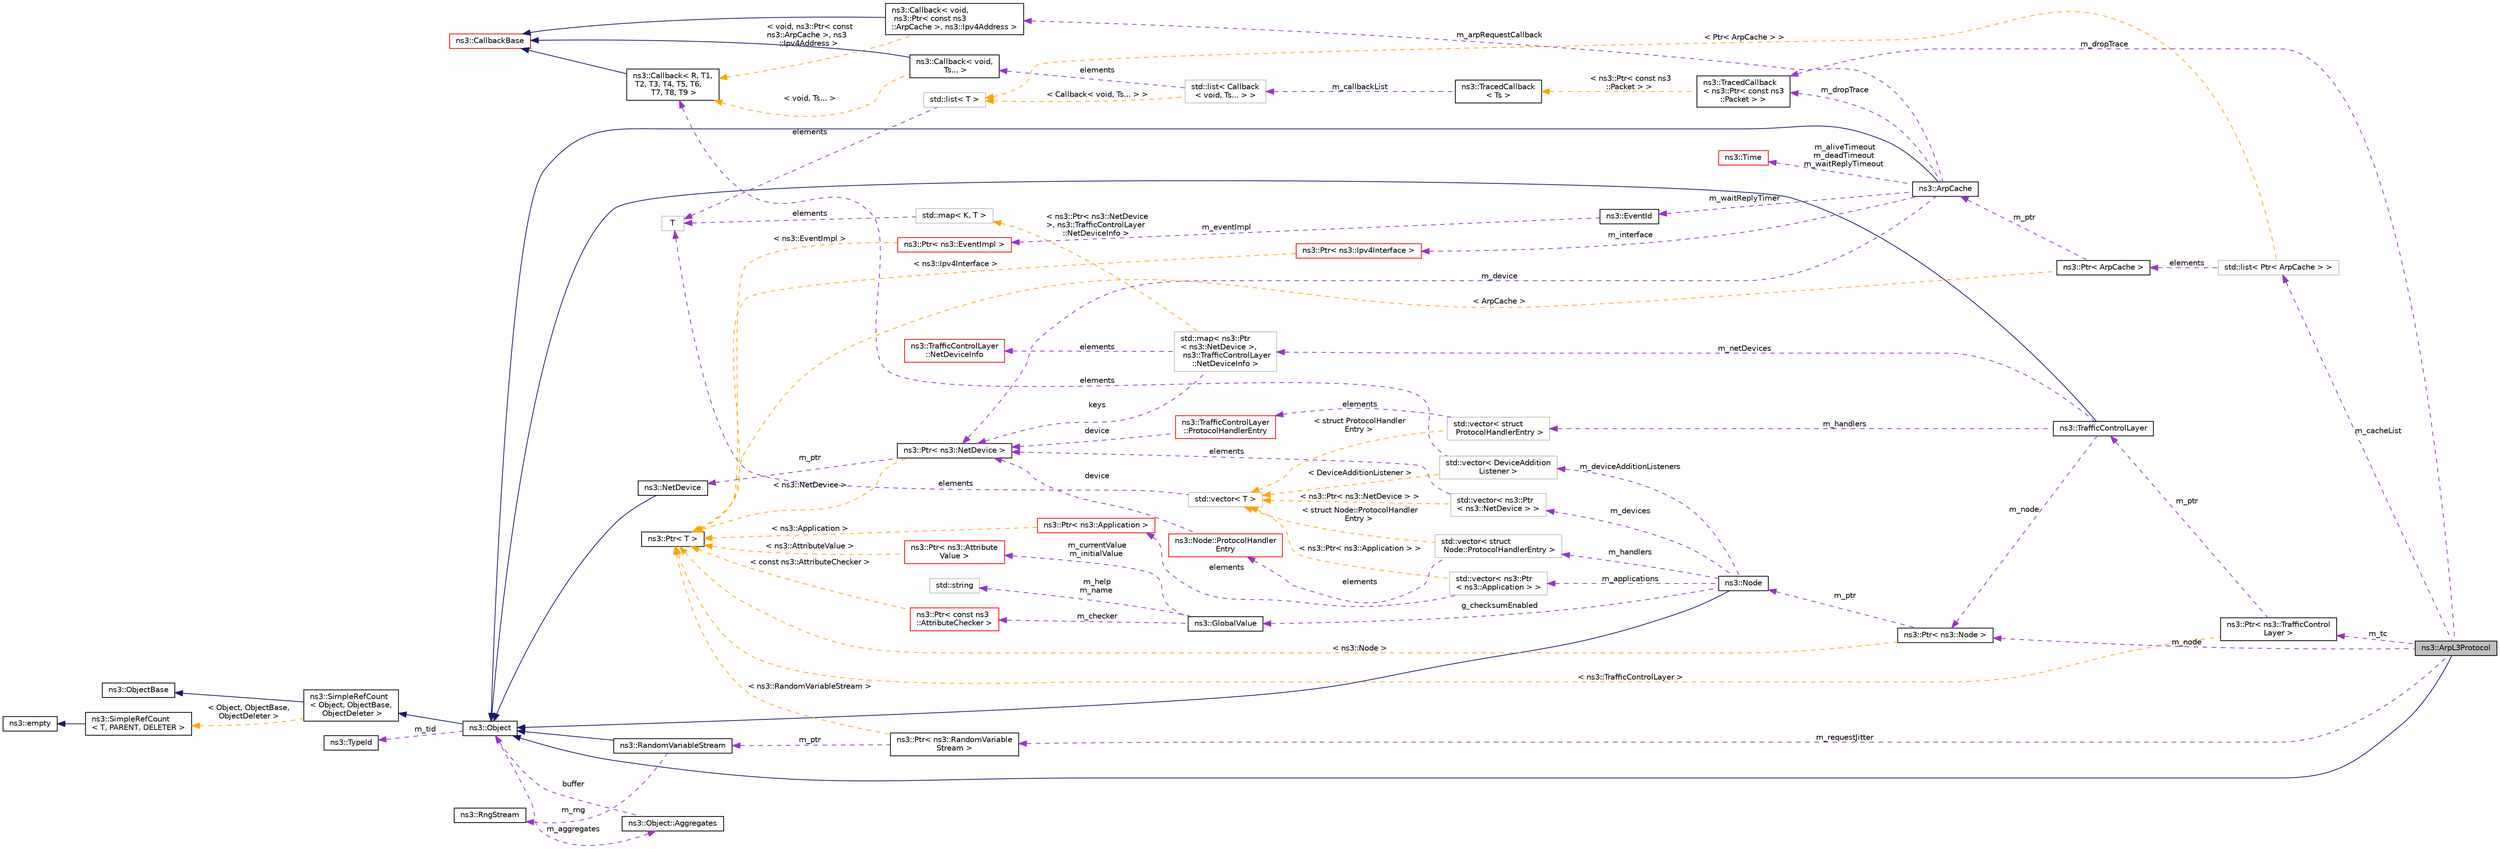 digraph "ns3::ArpL3Protocol"
{
 // LATEX_PDF_SIZE
  edge [fontname="Helvetica",fontsize="10",labelfontname="Helvetica",labelfontsize="10"];
  node [fontname="Helvetica",fontsize="10",shape=record];
  rankdir="LR";
  Node1 [label="ns3::ArpL3Protocol",height=0.2,width=0.4,color="black", fillcolor="grey75", style="filled", fontcolor="black",tooltip="An implementation of the ARP protocol."];
  Node2 -> Node1 [dir="back",color="midnightblue",fontsize="10",style="solid",fontname="Helvetica"];
  Node2 [label="ns3::Object",height=0.2,width=0.4,color="black", fillcolor="white", style="filled",URL="$classns3_1_1_object.html",tooltip="A base class which provides memory management and object aggregation."];
  Node3 -> Node2 [dir="back",color="midnightblue",fontsize="10",style="solid",fontname="Helvetica"];
  Node3 [label="ns3::SimpleRefCount\l\< Object, ObjectBase,\l ObjectDeleter \>",height=0.2,width=0.4,color="black", fillcolor="white", style="filled",URL="$classns3_1_1_simple_ref_count.html",tooltip=" "];
  Node4 -> Node3 [dir="back",color="midnightblue",fontsize="10",style="solid",fontname="Helvetica"];
  Node4 [label="ns3::ObjectBase",height=0.2,width=0.4,color="black", fillcolor="white", style="filled",URL="$classns3_1_1_object_base.html",tooltip="Anchor the ns-3 type and attribute system."];
  Node5 -> Node3 [dir="back",color="orange",fontsize="10",style="dashed",label=" \< Object, ObjectBase,\l ObjectDeleter \>" ,fontname="Helvetica"];
  Node5 [label="ns3::SimpleRefCount\l\< T, PARENT, DELETER \>",height=0.2,width=0.4,color="black", fillcolor="white", style="filled",URL="$classns3_1_1_simple_ref_count.html",tooltip="A template-based reference counting class."];
  Node6 -> Node5 [dir="back",color="midnightblue",fontsize="10",style="solid",fontname="Helvetica"];
  Node6 [label="ns3::empty",height=0.2,width=0.4,color="black", fillcolor="white", style="filled",URL="$classns3_1_1empty.html",tooltip="make Callback use a separate empty type"];
  Node7 -> Node2 [dir="back",color="darkorchid3",fontsize="10",style="dashed",label=" m_tid" ,fontname="Helvetica"];
  Node7 [label="ns3::TypeId",height=0.2,width=0.4,color="black", fillcolor="white", style="filled",URL="$classns3_1_1_type_id.html",tooltip="a unique identifier for an interface."];
  Node8 -> Node2 [dir="back",color="darkorchid3",fontsize="10",style="dashed",label=" m_aggregates" ,fontname="Helvetica"];
  Node8 [label="ns3::Object::Aggregates",height=0.2,width=0.4,color="black", fillcolor="white", style="filled",URL="$structns3_1_1_object_1_1_aggregates.html",tooltip="The list of Objects aggregated to this one."];
  Node2 -> Node8 [dir="back",color="darkorchid3",fontsize="10",style="dashed",label=" buffer" ,fontname="Helvetica"];
  Node9 -> Node1 [dir="back",color="darkorchid3",fontsize="10",style="dashed",label=" m_dropTrace" ,fontname="Helvetica"];
  Node9 [label="ns3::TracedCallback\l\< ns3::Ptr\< const ns3\l::Packet \> \>",height=0.2,width=0.4,color="black", fillcolor="white", style="filled",URL="$classns3_1_1_traced_callback.html",tooltip=" "];
  Node10 -> Node9 [dir="back",color="orange",fontsize="10",style="dashed",label=" \< ns3::Ptr\< const ns3\l::Packet \> \>" ,fontname="Helvetica"];
  Node10 [label="ns3::TracedCallback\l\< Ts \>",height=0.2,width=0.4,color="black", fillcolor="white", style="filled",URL="$classns3_1_1_traced_callback.html",tooltip="Forward calls to a chain of Callback."];
  Node11 -> Node10 [dir="back",color="darkorchid3",fontsize="10",style="dashed",label=" m_callbackList" ,fontname="Helvetica"];
  Node11 [label="std::list\< Callback\l\< void, Ts... \> \>",height=0.2,width=0.4,color="grey75", fillcolor="white", style="filled",tooltip=" "];
  Node12 -> Node11 [dir="back",color="darkorchid3",fontsize="10",style="dashed",label=" elements" ,fontname="Helvetica"];
  Node12 [label="ns3::Callback\< void,\l Ts... \>",height=0.2,width=0.4,color="black", fillcolor="white", style="filled",URL="$classns3_1_1_callback.html",tooltip=" "];
  Node13 -> Node12 [dir="back",color="midnightblue",fontsize="10",style="solid",fontname="Helvetica"];
  Node13 [label="ns3::CallbackBase",height=0.2,width=0.4,color="red", fillcolor="white", style="filled",URL="$classns3_1_1_callback_base.html",tooltip="Base class for Callback class."];
  Node18 -> Node12 [dir="back",color="orange",fontsize="10",style="dashed",label=" \< void, Ts... \>" ,fontname="Helvetica"];
  Node18 [label="ns3::Callback\< R, T1,\l T2, T3, T4, T5, T6,\l T7, T8, T9 \>",height=0.2,width=0.4,color="black", fillcolor="white", style="filled",URL="$classns3_1_1_callback.html",tooltip="Callback template class."];
  Node13 -> Node18 [dir="back",color="midnightblue",fontsize="10",style="solid",fontname="Helvetica"];
  Node19 -> Node11 [dir="back",color="orange",fontsize="10",style="dashed",label=" \< Callback\< void, Ts... \> \>" ,fontname="Helvetica"];
  Node19 [label="std::list\< T \>",height=0.2,width=0.4,color="grey75", fillcolor="white", style="filled",tooltip=" "];
  Node20 -> Node19 [dir="back",color="darkorchid3",fontsize="10",style="dashed",label=" elements" ,fontname="Helvetica"];
  Node20 [label="T",height=0.2,width=0.4,color="grey75", fillcolor="white", style="filled",tooltip=" "];
  Node21 -> Node1 [dir="back",color="darkorchid3",fontsize="10",style="dashed",label=" m_cacheList" ,fontname="Helvetica"];
  Node21 [label="std::list\< Ptr\< ArpCache \> \>",height=0.2,width=0.4,color="grey75", fillcolor="white", style="filled",tooltip=" "];
  Node22 -> Node21 [dir="back",color="darkorchid3",fontsize="10",style="dashed",label=" elements" ,fontname="Helvetica"];
  Node22 [label="ns3::Ptr\< ArpCache \>",height=0.2,width=0.4,color="black", fillcolor="white", style="filled",URL="$classns3_1_1_ptr.html",tooltip=" "];
  Node23 -> Node22 [dir="back",color="darkorchid3",fontsize="10",style="dashed",label=" m_ptr" ,fontname="Helvetica"];
  Node23 [label="ns3::ArpCache",height=0.2,width=0.4,color="black", fillcolor="white", style="filled",URL="$classns3_1_1_arp_cache.html",tooltip="An ARP cache."];
  Node2 -> Node23 [dir="back",color="midnightblue",fontsize="10",style="solid",fontname="Helvetica"];
  Node9 -> Node23 [dir="back",color="darkorchid3",fontsize="10",style="dashed",label=" m_dropTrace" ,fontname="Helvetica"];
  Node24 -> Node23 [dir="back",color="darkorchid3",fontsize="10",style="dashed",label=" m_waitReplyTimer" ,fontname="Helvetica"];
  Node24 [label="ns3::EventId",height=0.2,width=0.4,color="black", fillcolor="white", style="filled",URL="$classns3_1_1_event_id.html",tooltip="An identifier for simulation events."];
  Node25 -> Node24 [dir="back",color="darkorchid3",fontsize="10",style="dashed",label=" m_eventImpl" ,fontname="Helvetica"];
  Node25 [label="ns3::Ptr\< ns3::EventImpl \>",height=0.2,width=0.4,color="red", fillcolor="white", style="filled",URL="$classns3_1_1_ptr.html",tooltip=" "];
  Node17 -> Node25 [dir="back",color="orange",fontsize="10",style="dashed",label=" \< ns3::EventImpl \>" ,fontname="Helvetica"];
  Node17 [label="ns3::Ptr\< T \>",height=0.2,width=0.4,color="black", fillcolor="white", style="filled",URL="$classns3_1_1_ptr.html",tooltip="Smart pointer class similar to boost::intrusive_ptr."];
  Node28 -> Node23 [dir="back",color="darkorchid3",fontsize="10",style="dashed",label=" m_device" ,fontname="Helvetica"];
  Node28 [label="ns3::Ptr\< ns3::NetDevice \>",height=0.2,width=0.4,color="black", fillcolor="white", style="filled",URL="$classns3_1_1_ptr.html",tooltip=" "];
  Node29 -> Node28 [dir="back",color="darkorchid3",fontsize="10",style="dashed",label=" m_ptr" ,fontname="Helvetica"];
  Node29 [label="ns3::NetDevice",height=0.2,width=0.4,color="black", fillcolor="white", style="filled",URL="$classns3_1_1_net_device.html",tooltip="Network layer to device interface."];
  Node2 -> Node29 [dir="back",color="midnightblue",fontsize="10",style="solid",fontname="Helvetica"];
  Node17 -> Node28 [dir="back",color="orange",fontsize="10",style="dashed",label=" \< ns3::NetDevice \>" ,fontname="Helvetica"];
  Node30 -> Node23 [dir="back",color="darkorchid3",fontsize="10",style="dashed",label=" m_aliveTimeout\nm_deadTimeout\nm_waitReplyTimeout" ,fontname="Helvetica"];
  Node30 [label="ns3::Time",height=0.2,width=0.4,color="red", fillcolor="white", style="filled",URL="$classns3_1_1_time.html",tooltip="Simulation virtual time values and global simulation resolution."];
  Node33 -> Node23 [dir="back",color="darkorchid3",fontsize="10",style="dashed",label=" m_interface" ,fontname="Helvetica"];
  Node33 [label="ns3::Ptr\< ns3::Ipv4Interface \>",height=0.2,width=0.4,color="red", fillcolor="white", style="filled",URL="$classns3_1_1_ptr.html",tooltip=" "];
  Node17 -> Node33 [dir="back",color="orange",fontsize="10",style="dashed",label=" \< ns3::Ipv4Interface \>" ,fontname="Helvetica"];
  Node124 -> Node23 [dir="back",color="darkorchid3",fontsize="10",style="dashed",label=" m_arpRequestCallback" ,fontname="Helvetica"];
  Node124 [label="ns3::Callback\< void,\l ns3::Ptr\< const ns3\l::ArpCache \>, ns3::Ipv4Address \>",height=0.2,width=0.4,color="black", fillcolor="white", style="filled",URL="$classns3_1_1_callback.html",tooltip=" "];
  Node13 -> Node124 [dir="back",color="midnightblue",fontsize="10",style="solid",fontname="Helvetica"];
  Node18 -> Node124 [dir="back",color="orange",fontsize="10",style="dashed",label=" \< void, ns3::Ptr\< const\l ns3::ArpCache \>, ns3\l::Ipv4Address \>" ,fontname="Helvetica"];
  Node17 -> Node22 [dir="back",color="orange",fontsize="10",style="dashed",label=" \< ArpCache \>" ,fontname="Helvetica"];
  Node19 -> Node21 [dir="back",color="orange",fontsize="10",style="dashed",label=" \< Ptr\< ArpCache \> \>" ,fontname="Helvetica"];
  Node36 -> Node1 [dir="back",color="darkorchid3",fontsize="10",style="dashed",label=" m_node" ,fontname="Helvetica"];
  Node36 [label="ns3::Ptr\< ns3::Node \>",height=0.2,width=0.4,color="black", fillcolor="white", style="filled",URL="$classns3_1_1_ptr.html",tooltip=" "];
  Node37 -> Node36 [dir="back",color="darkorchid3",fontsize="10",style="dashed",label=" m_ptr" ,fontname="Helvetica"];
  Node37 [label="ns3::Node",height=0.2,width=0.4,color="black", fillcolor="white", style="filled",URL="$classns3_1_1_node.html",tooltip="A network Node."];
  Node2 -> Node37 [dir="back",color="midnightblue",fontsize="10",style="solid",fontname="Helvetica"];
  Node38 -> Node37 [dir="back",color="darkorchid3",fontsize="10",style="dashed",label=" m_applications" ,fontname="Helvetica"];
  Node38 [label="std::vector\< ns3::Ptr\l\< ns3::Application \> \>",height=0.2,width=0.4,color="grey75", fillcolor="white", style="filled",tooltip=" "];
  Node39 -> Node38 [dir="back",color="darkorchid3",fontsize="10",style="dashed",label=" elements" ,fontname="Helvetica"];
  Node39 [label="ns3::Ptr\< ns3::Application \>",height=0.2,width=0.4,color="red", fillcolor="white", style="filled",URL="$classns3_1_1_ptr.html",tooltip=" "];
  Node17 -> Node39 [dir="back",color="orange",fontsize="10",style="dashed",label=" \< ns3::Application \>" ,fontname="Helvetica"];
  Node41 -> Node38 [dir="back",color="orange",fontsize="10",style="dashed",label=" \< ns3::Ptr\< ns3::Application \> \>" ,fontname="Helvetica"];
  Node41 [label="std::vector\< T \>",height=0.2,width=0.4,color="grey75", fillcolor="white", style="filled",tooltip=" "];
  Node20 -> Node41 [dir="back",color="darkorchid3",fontsize="10",style="dashed",label=" elements" ,fontname="Helvetica"];
  Node42 -> Node37 [dir="back",color="darkorchid3",fontsize="10",style="dashed",label=" m_devices" ,fontname="Helvetica"];
  Node42 [label="std::vector\< ns3::Ptr\l\< ns3::NetDevice \> \>",height=0.2,width=0.4,color="grey75", fillcolor="white", style="filled",tooltip=" "];
  Node28 -> Node42 [dir="back",color="darkorchid3",fontsize="10",style="dashed",label=" elements" ,fontname="Helvetica"];
  Node41 -> Node42 [dir="back",color="orange",fontsize="10",style="dashed",label=" \< ns3::Ptr\< ns3::NetDevice \> \>" ,fontname="Helvetica"];
  Node43 -> Node37 [dir="back",color="darkorchid3",fontsize="10",style="dashed",label=" g_checksumEnabled" ,fontname="Helvetica"];
  Node43 [label="ns3::GlobalValue",height=0.2,width=0.4,color="black", fillcolor="white", style="filled",URL="$classns3_1_1_global_value.html",tooltip="Hold a so-called 'global value'."];
  Node44 -> Node43 [dir="back",color="darkorchid3",fontsize="10",style="dashed",label=" m_currentValue\nm_initialValue" ,fontname="Helvetica"];
  Node44 [label="ns3::Ptr\< ns3::Attribute\lValue \>",height=0.2,width=0.4,color="red", fillcolor="white", style="filled",URL="$classns3_1_1_ptr.html",tooltip=" "];
  Node17 -> Node44 [dir="back",color="orange",fontsize="10",style="dashed",label=" \< ns3::AttributeValue \>" ,fontname="Helvetica"];
  Node47 -> Node43 [dir="back",color="darkorchid3",fontsize="10",style="dashed",label=" m_help\nm_name" ,fontname="Helvetica"];
  Node47 [label="std::string",height=0.2,width=0.4,color="grey75", fillcolor="white", style="filled",tooltip=" "];
  Node49 -> Node43 [dir="back",color="darkorchid3",fontsize="10",style="dashed",label=" m_checker" ,fontname="Helvetica"];
  Node49 [label="ns3::Ptr\< const ns3\l::AttributeChecker \>",height=0.2,width=0.4,color="red", fillcolor="white", style="filled",URL="$classns3_1_1_ptr.html",tooltip=" "];
  Node17 -> Node49 [dir="back",color="orange",fontsize="10",style="dashed",label=" \< const ns3::AttributeChecker \>" ,fontname="Helvetica"];
  Node52 -> Node37 [dir="back",color="darkorchid3",fontsize="10",style="dashed",label=" m_handlers" ,fontname="Helvetica"];
  Node52 [label="std::vector\< struct\l Node::ProtocolHandlerEntry \>",height=0.2,width=0.4,color="grey75", fillcolor="white", style="filled",tooltip=" "];
  Node53 -> Node52 [dir="back",color="darkorchid3",fontsize="10",style="dashed",label=" elements" ,fontname="Helvetica"];
  Node53 [label="ns3::Node::ProtocolHandler\lEntry",height=0.2,width=0.4,color="red", fillcolor="white", style="filled",URL="$structns3_1_1_node_1_1_protocol_handler_entry.html",tooltip="Protocol handler entry."];
  Node28 -> Node53 [dir="back",color="darkorchid3",fontsize="10",style="dashed",label=" device" ,fontname="Helvetica"];
  Node41 -> Node52 [dir="back",color="orange",fontsize="10",style="dashed",label=" \< struct Node::ProtocolHandler\lEntry \>" ,fontname="Helvetica"];
  Node55 -> Node37 [dir="back",color="darkorchid3",fontsize="10",style="dashed",label=" m_deviceAdditionListeners" ,fontname="Helvetica"];
  Node55 [label="std::vector\< DeviceAddition\lListener \>",height=0.2,width=0.4,color="grey75", fillcolor="white", style="filled",tooltip=" "];
  Node18 -> Node55 [dir="back",color="darkorchid3",fontsize="10",style="dashed",label=" elements" ,fontname="Helvetica"];
  Node41 -> Node55 [dir="back",color="orange",fontsize="10",style="dashed",label=" \< DeviceAdditionListener \>" ,fontname="Helvetica"];
  Node17 -> Node36 [dir="back",color="orange",fontsize="10",style="dashed",label=" \< ns3::Node \>" ,fontname="Helvetica"];
  Node56 -> Node1 [dir="back",color="darkorchid3",fontsize="10",style="dashed",label=" m_tc" ,fontname="Helvetica"];
  Node56 [label="ns3::Ptr\< ns3::TrafficControl\lLayer \>",height=0.2,width=0.4,color="black", fillcolor="white", style="filled",URL="$classns3_1_1_ptr.html",tooltip=" "];
  Node57 -> Node56 [dir="back",color="darkorchid3",fontsize="10",style="dashed",label=" m_ptr" ,fontname="Helvetica"];
  Node57 [label="ns3::TrafficControlLayer",height=0.2,width=0.4,color="black", fillcolor="white", style="filled",URL="$classns3_1_1_traffic_control_layer.html",tooltip="Introspection did not find any typical Config paths."];
  Node2 -> Node57 [dir="back",color="midnightblue",fontsize="10",style="solid",fontname="Helvetica"];
  Node58 -> Node57 [dir="back",color="darkorchid3",fontsize="10",style="dashed",label=" m_netDevices" ,fontname="Helvetica"];
  Node58 [label="std::map\< ns3::Ptr\l\< ns3::NetDevice \>,\l ns3::TrafficControlLayer\l::NetDeviceInfo \>",height=0.2,width=0.4,color="grey75", fillcolor="white", style="filled",tooltip=" "];
  Node28 -> Node58 [dir="back",color="darkorchid3",fontsize="10",style="dashed",label=" keys" ,fontname="Helvetica"];
  Node59 -> Node58 [dir="back",color="darkorchid3",fontsize="10",style="dashed",label=" elements" ,fontname="Helvetica"];
  Node59 [label="ns3::TrafficControlLayer\l::NetDeviceInfo",height=0.2,width=0.4,color="red", fillcolor="white", style="filled",URL="$structns3_1_1_traffic_control_layer_1_1_net_device_info.html",tooltip="Information to store for each device."];
  Node110 -> Node58 [dir="back",color="orange",fontsize="10",style="dashed",label=" \< ns3::Ptr\< ns3::NetDevice\l \>, ns3::TrafficControlLayer\l::NetDeviceInfo \>" ,fontname="Helvetica"];
  Node110 [label="std::map\< K, T \>",height=0.2,width=0.4,color="grey75", fillcolor="white", style="filled",tooltip=" "];
  Node20 -> Node110 [dir="back",color="darkorchid3",fontsize="10",style="dashed",label=" elements" ,fontname="Helvetica"];
  Node118 -> Node57 [dir="back",color="darkorchid3",fontsize="10",style="dashed",label=" m_handlers" ,fontname="Helvetica"];
  Node118 [label="std::vector\< struct\l ProtocolHandlerEntry \>",height=0.2,width=0.4,color="grey75", fillcolor="white", style="filled",tooltip=" "];
  Node119 -> Node118 [dir="back",color="darkorchid3",fontsize="10",style="dashed",label=" elements" ,fontname="Helvetica"];
  Node119 [label="ns3::TrafficControlLayer\l::ProtocolHandlerEntry",height=0.2,width=0.4,color="red", fillcolor="white", style="filled",URL="$structns3_1_1_traffic_control_layer_1_1_protocol_handler_entry.html",tooltip="Protocol handler entry."];
  Node28 -> Node119 [dir="back",color="darkorchid3",fontsize="10",style="dashed",label=" device" ,fontname="Helvetica"];
  Node41 -> Node118 [dir="back",color="orange",fontsize="10",style="dashed",label=" \< struct ProtocolHandler\lEntry \>" ,fontname="Helvetica"];
  Node36 -> Node57 [dir="back",color="darkorchid3",fontsize="10",style="dashed",label=" m_node" ,fontname="Helvetica"];
  Node17 -> Node56 [dir="back",color="orange",fontsize="10",style="dashed",label=" \< ns3::TrafficControlLayer \>" ,fontname="Helvetica"];
  Node125 -> Node1 [dir="back",color="darkorchid3",fontsize="10",style="dashed",label=" m_requestJitter" ,fontname="Helvetica"];
  Node125 [label="ns3::Ptr\< ns3::RandomVariable\lStream \>",height=0.2,width=0.4,color="black", fillcolor="white", style="filled",URL="$classns3_1_1_ptr.html",tooltip=" "];
  Node126 -> Node125 [dir="back",color="darkorchid3",fontsize="10",style="dashed",label=" m_ptr" ,fontname="Helvetica"];
  Node126 [label="ns3::RandomVariableStream",height=0.2,width=0.4,color="black", fillcolor="white", style="filled",URL="$classns3_1_1_random_variable_stream.html",tooltip="The basic uniform Random Number Generator (RNG)."];
  Node2 -> Node126 [dir="back",color="midnightblue",fontsize="10",style="solid",fontname="Helvetica"];
  Node127 -> Node126 [dir="back",color="darkorchid3",fontsize="10",style="dashed",label=" m_rng" ,fontname="Helvetica"];
  Node127 [label="ns3::RngStream",height=0.2,width=0.4,color="black", fillcolor="white", style="filled",URL="$classns3_1_1_rng_stream.html",tooltip="Combined Multiple-Recursive Generator MRG32k3a."];
  Node17 -> Node125 [dir="back",color="orange",fontsize="10",style="dashed",label=" \< ns3::RandomVariableStream \>" ,fontname="Helvetica"];
}
